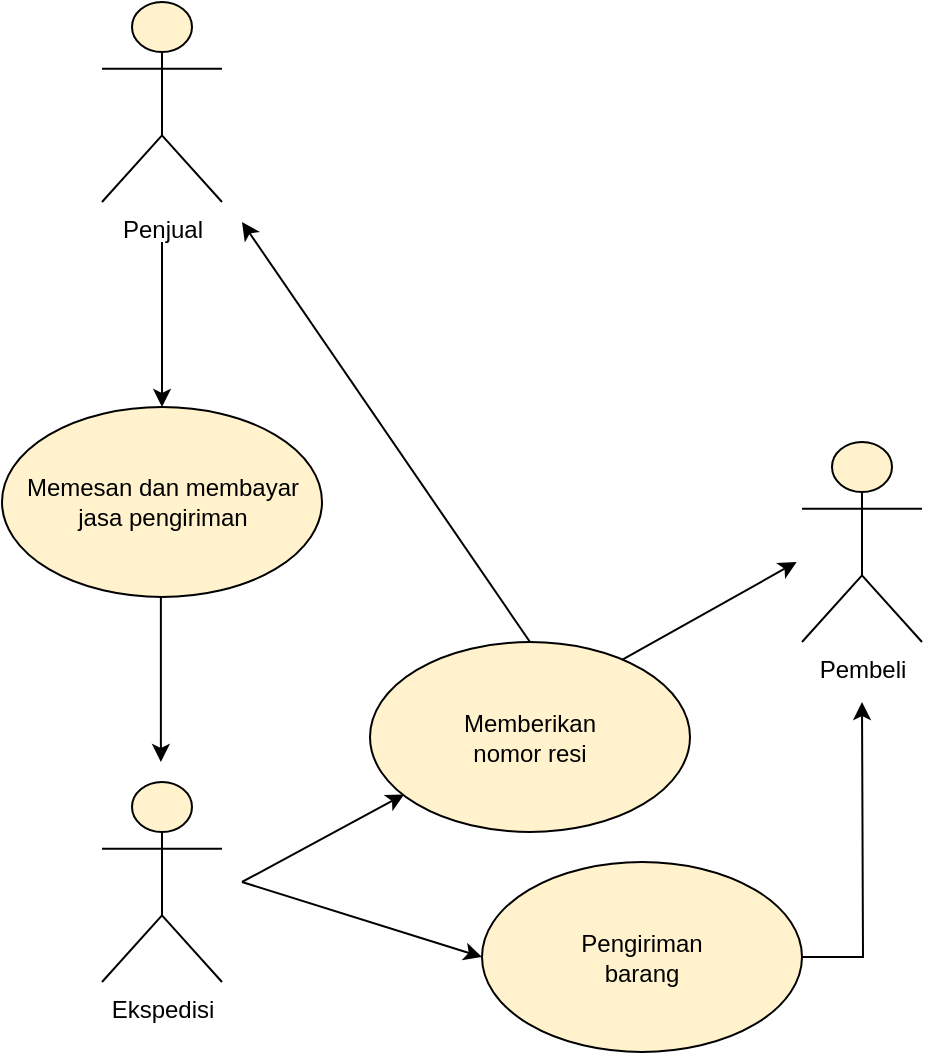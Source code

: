 <mxfile version="18.0.0" type="github">
  <diagram id="a8wDCR6fQ1ipgIGHDmsL" name="Page-1">
    <mxGraphModel dx="840" dy="626" grid="1" gridSize="10" guides="1" tooltips="1" connect="1" arrows="1" fold="1" page="1" pageScale="1" pageWidth="827" pageHeight="1169" math="0" shadow="0">
      <root>
        <mxCell id="0" />
        <mxCell id="1" parent="0" />
        <mxCell id="MDRCmGNxGszIb0EYD_T_-1" value="Penjual" style="shape=umlActor;verticalLabelPosition=bottom;verticalAlign=top;html=1;outlineConnect=0;fillColor=#fff2cc;strokeColor=#000000;" parent="1" vertex="1">
          <mxGeometry x="120" y="50" width="60" height="100" as="geometry" />
        </mxCell>
        <mxCell id="MDRCmGNxGszIb0EYD_T_-5" value="&lt;div style=&quot;&quot;&gt;&lt;br&gt;&lt;/div&gt;" style="ellipse;whiteSpace=wrap;html=1;align=center;fillColor=#fff2cc;strokeColor=#000000;" parent="1" vertex="1">
          <mxGeometry x="70" y="252.5" width="160" height="95" as="geometry" />
        </mxCell>
        <mxCell id="eR_t4QFbCeAR458x3qrh-2" value="Ekspedisi" style="shape=umlActor;verticalLabelPosition=bottom;verticalAlign=top;html=1;outlineConnect=0;fillColor=#fff2cc;strokeColor=#000000;" vertex="1" parent="1">
          <mxGeometry x="120" y="440" width="60" height="100" as="geometry" />
        </mxCell>
        <mxCell id="eR_t4QFbCeAR458x3qrh-3" value="Memesan dan membayar jasa pengiriman" style="text;html=1;strokeColor=none;fillColor=none;align=center;verticalAlign=middle;whiteSpace=wrap;rounded=0;" vertex="1" parent="1">
          <mxGeometry x="77.5" y="285" width="145" height="30" as="geometry" />
        </mxCell>
        <mxCell id="eR_t4QFbCeAR458x3qrh-4" value="Pembeli" style="shape=umlActor;verticalLabelPosition=bottom;verticalAlign=top;html=1;outlineConnect=0;fillColor=#fff2cc;strokeColor=#000000;" vertex="1" parent="1">
          <mxGeometry x="470" y="270" width="60" height="100" as="geometry" />
        </mxCell>
        <mxCell id="eR_t4QFbCeAR458x3qrh-5" value="" style="endArrow=classic;html=1;rounded=0;entryX=0.5;entryY=0;entryDx=0;entryDy=0;" edge="1" parent="1" target="MDRCmGNxGszIb0EYD_T_-5">
          <mxGeometry width="50" height="50" relative="1" as="geometry">
            <mxPoint x="150" y="170" as="sourcePoint" />
            <mxPoint x="350" y="300" as="targetPoint" />
          </mxGeometry>
        </mxCell>
        <mxCell id="eR_t4QFbCeAR458x3qrh-6" value="" style="endArrow=classic;html=1;rounded=0;entryX=0.5;entryY=0;entryDx=0;entryDy=0;" edge="1" parent="1">
          <mxGeometry width="50" height="50" relative="1" as="geometry">
            <mxPoint x="149.44" y="347.5" as="sourcePoint" />
            <mxPoint x="149.44" y="430" as="targetPoint" />
          </mxGeometry>
        </mxCell>
        <mxCell id="eR_t4QFbCeAR458x3qrh-7" value="&lt;div style=&quot;&quot;&gt;&lt;br&gt;&lt;/div&gt;" style="ellipse;whiteSpace=wrap;html=1;align=center;fillColor=#fff2cc;strokeColor=#000000;" vertex="1" parent="1">
          <mxGeometry x="254" y="370" width="160" height="95" as="geometry" />
        </mxCell>
        <mxCell id="eR_t4QFbCeAR458x3qrh-8" value="Memberikan nomor resi" style="text;html=1;strokeColor=none;fillColor=none;align=center;verticalAlign=middle;whiteSpace=wrap;rounded=0;" vertex="1" parent="1">
          <mxGeometry x="304" y="402.5" width="60" height="30" as="geometry" />
        </mxCell>
        <mxCell id="eR_t4QFbCeAR458x3qrh-9" value="" style="endArrow=classic;html=1;rounded=0;entryX=0.107;entryY=0.802;entryDx=0;entryDy=0;entryPerimeter=0;" edge="1" parent="1" target="eR_t4QFbCeAR458x3qrh-7">
          <mxGeometry width="50" height="50" relative="1" as="geometry">
            <mxPoint x="190" y="490" as="sourcePoint" />
            <mxPoint x="350" y="290" as="targetPoint" />
          </mxGeometry>
        </mxCell>
        <mxCell id="eR_t4QFbCeAR458x3qrh-10" value="" style="endArrow=classic;html=1;rounded=0;entryX=0;entryY=1;entryDx=0;entryDy=0;" edge="1" parent="1">
          <mxGeometry width="50" height="50" relative="1" as="geometry">
            <mxPoint x="380" y="378.97" as="sourcePoint" />
            <mxPoint x="467.327" y="329.995" as="targetPoint" />
          </mxGeometry>
        </mxCell>
        <mxCell id="eR_t4QFbCeAR458x3qrh-11" value="" style="endArrow=classic;html=1;rounded=0;exitX=0.5;exitY=0;exitDx=0;exitDy=0;" edge="1" parent="1" source="eR_t4QFbCeAR458x3qrh-7">
          <mxGeometry width="50" height="50" relative="1" as="geometry">
            <mxPoint x="320" y="200" as="sourcePoint" />
            <mxPoint x="190" y="160" as="targetPoint" />
          </mxGeometry>
        </mxCell>
        <mxCell id="eR_t4QFbCeAR458x3qrh-16" style="edgeStyle=orthogonalEdgeStyle;rounded=0;orthogonalLoop=1;jettySize=auto;html=1;exitX=1;exitY=0.5;exitDx=0;exitDy=0;" edge="1" parent="1" source="eR_t4QFbCeAR458x3qrh-12">
          <mxGeometry relative="1" as="geometry">
            <mxPoint x="500" y="400" as="targetPoint" />
          </mxGeometry>
        </mxCell>
        <mxCell id="eR_t4QFbCeAR458x3qrh-12" value="&lt;div style=&quot;&quot;&gt;&lt;br&gt;&lt;/div&gt;" style="ellipse;whiteSpace=wrap;html=1;align=center;fillColor=#fff2cc;strokeColor=#000000;" vertex="1" parent="1">
          <mxGeometry x="310" y="480" width="160" height="95" as="geometry" />
        </mxCell>
        <mxCell id="eR_t4QFbCeAR458x3qrh-13" value="Pengiriman barang" style="text;html=1;strokeColor=none;fillColor=none;align=center;verticalAlign=middle;whiteSpace=wrap;rounded=0;" vertex="1" parent="1">
          <mxGeometry x="360" y="512.5" width="60" height="30" as="geometry" />
        </mxCell>
        <mxCell id="eR_t4QFbCeAR458x3qrh-14" value="" style="endArrow=classic;html=1;rounded=0;entryX=0;entryY=0.5;entryDx=0;entryDy=0;" edge="1" parent="1" target="eR_t4QFbCeAR458x3qrh-12">
          <mxGeometry width="50" height="50" relative="1" as="geometry">
            <mxPoint x="190" y="490" as="sourcePoint" />
            <mxPoint x="331.12" y="466.19" as="targetPoint" />
          </mxGeometry>
        </mxCell>
      </root>
    </mxGraphModel>
  </diagram>
</mxfile>
